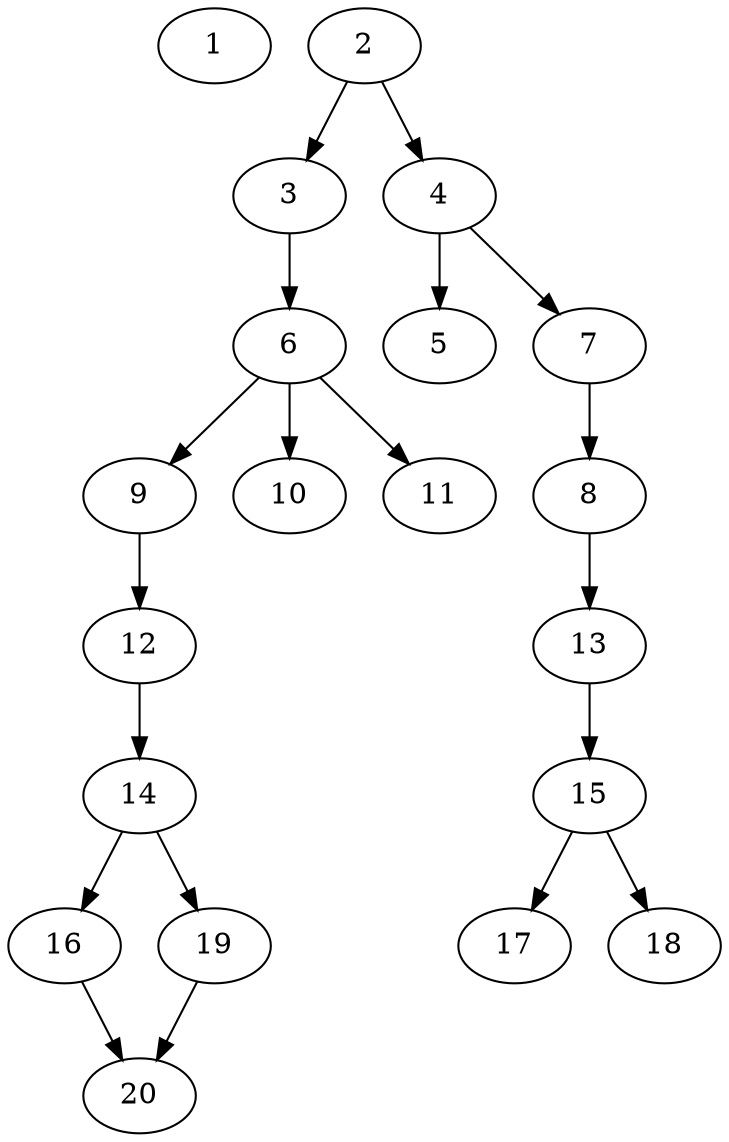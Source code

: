 // DAG automatically generated by daggen at Sat Jul 27 15:34:46 2019
// ./daggen --dot -n 20 --ccr 0.4 --fat 0.4 --regular 0.5 --density 0.4 --mindata 5242880 --maxdata 52428800 
digraph G {
  1 [size="53895680", alpha="0.17", expect_size="21558272"] 
  2 [size="120670720", alpha="0.05", expect_size="48268288"] 
  2 -> 3 [size ="48268288"]
  2 -> 4 [size ="48268288"]
  3 [size="115998720", alpha="0.05", expect_size="46399488"] 
  3 -> 6 [size ="46399488"]
  4 [size="57832960", alpha="0.07", expect_size="23133184"] 
  4 -> 5 [size ="23133184"]
  4 -> 7 [size ="23133184"]
  5 [size="114877440", alpha="0.19", expect_size="45950976"] 
  6 [size="27228160", alpha="0.14", expect_size="10891264"] 
  6 -> 9 [size ="10891264"]
  6 -> 10 [size ="10891264"]
  6 -> 11 [size ="10891264"]
  7 [size="117009920", alpha="0.07", expect_size="46803968"] 
  7 -> 8 [size ="46803968"]
  8 [size="106588160", alpha="0.14", expect_size="42635264"] 
  8 -> 13 [size ="42635264"]
  9 [size="127175680", alpha="0.11", expect_size="50870272"] 
  9 -> 12 [size ="50870272"]
  10 [size="65144320", alpha="0.11", expect_size="26057728"] 
  11 [size="35942400", alpha="0.01", expect_size="14376960"] 
  12 [size="20247040", alpha="0.11", expect_size="8098816"] 
  12 -> 14 [size ="8098816"]
  13 [size="51368960", alpha="0.08", expect_size="20547584"] 
  13 -> 15 [size ="20547584"]
  14 [size="81361920", alpha="0.01", expect_size="32544768"] 
  14 -> 16 [size ="32544768"]
  14 -> 19 [size ="32544768"]
  15 [size="125214720", alpha="0.08", expect_size="50085888"] 
  15 -> 17 [size ="50085888"]
  15 -> 18 [size ="50085888"]
  16 [size="120775680", alpha="0.18", expect_size="48310272"] 
  16 -> 20 [size ="48310272"]
  17 [size="85340160", alpha="0.16", expect_size="34136064"] 
  18 [size="126410240", alpha="0.06", expect_size="50564096"] 
  19 [size="88363520", alpha="0.10", expect_size="35345408"] 
  19 -> 20 [size ="35345408"]
  20 [size="37959680", alpha="0.02", expect_size="15183872"] 
}
